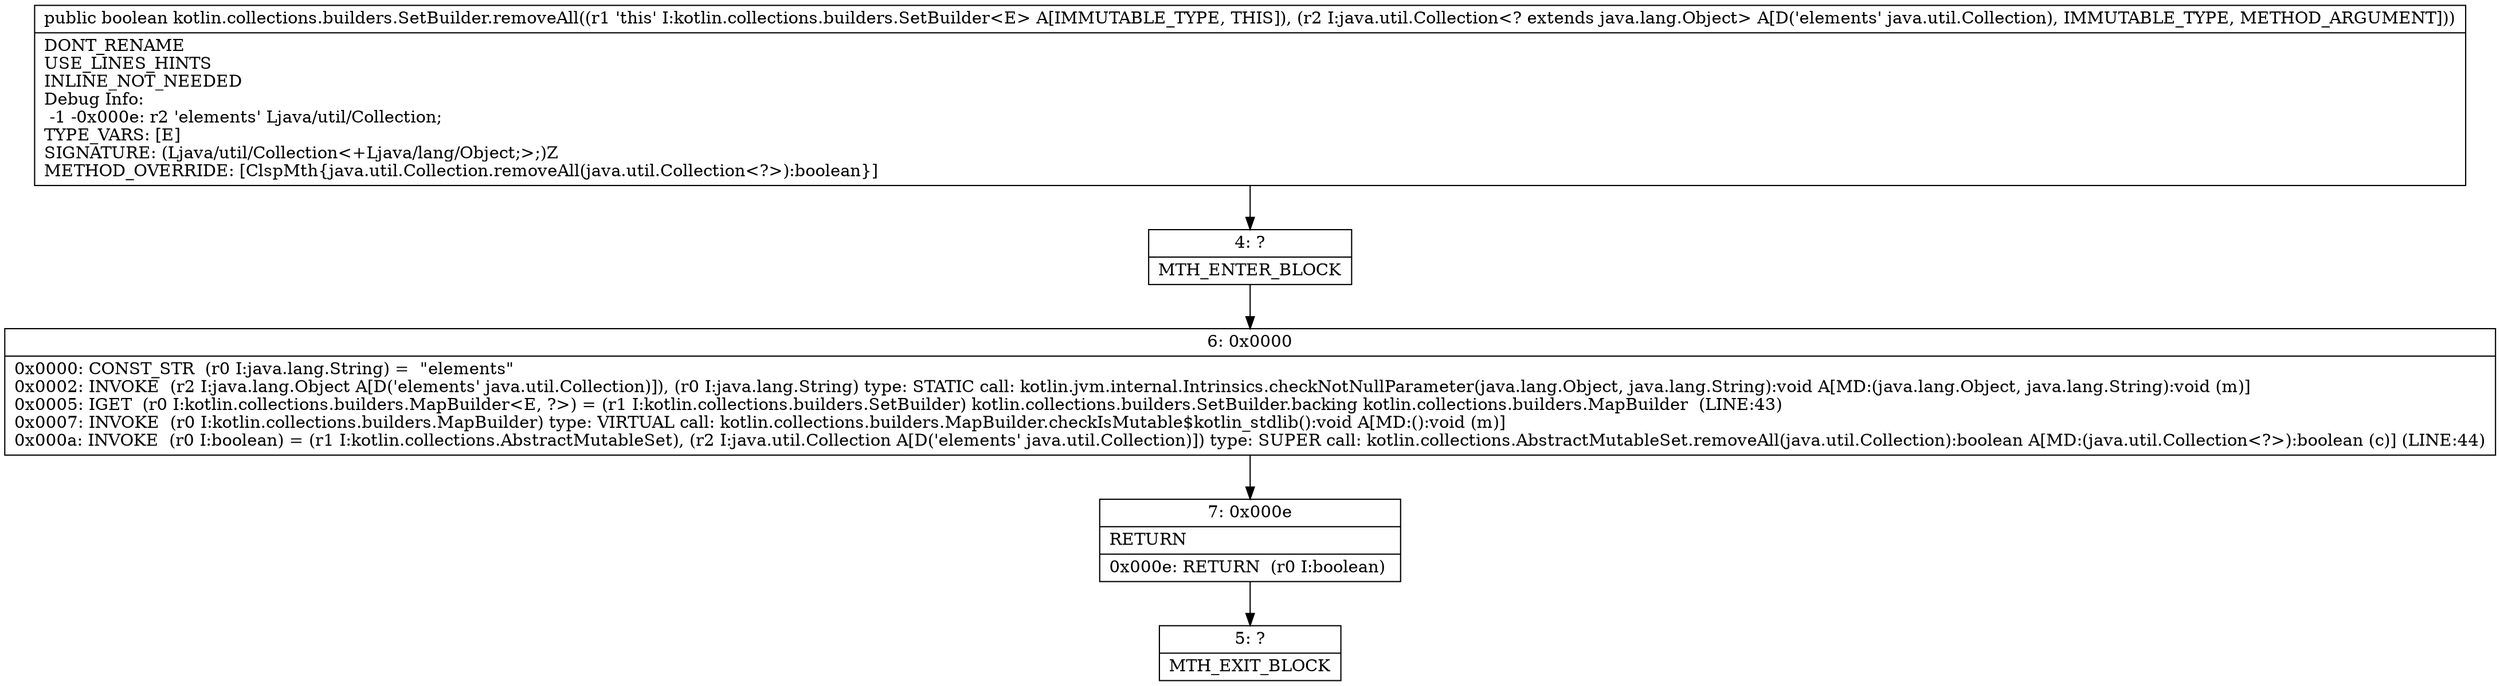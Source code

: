 digraph "CFG forkotlin.collections.builders.SetBuilder.removeAll(Ljava\/util\/Collection;)Z" {
Node_4 [shape=record,label="{4\:\ ?|MTH_ENTER_BLOCK\l}"];
Node_6 [shape=record,label="{6\:\ 0x0000|0x0000: CONST_STR  (r0 I:java.lang.String) =  \"elements\" \l0x0002: INVOKE  (r2 I:java.lang.Object A[D('elements' java.util.Collection)]), (r0 I:java.lang.String) type: STATIC call: kotlin.jvm.internal.Intrinsics.checkNotNullParameter(java.lang.Object, java.lang.String):void A[MD:(java.lang.Object, java.lang.String):void (m)]\l0x0005: IGET  (r0 I:kotlin.collections.builders.MapBuilder\<E, ?\>) = (r1 I:kotlin.collections.builders.SetBuilder) kotlin.collections.builders.SetBuilder.backing kotlin.collections.builders.MapBuilder  (LINE:43)\l0x0007: INVOKE  (r0 I:kotlin.collections.builders.MapBuilder) type: VIRTUAL call: kotlin.collections.builders.MapBuilder.checkIsMutable$kotlin_stdlib():void A[MD:():void (m)]\l0x000a: INVOKE  (r0 I:boolean) = (r1 I:kotlin.collections.AbstractMutableSet), (r2 I:java.util.Collection A[D('elements' java.util.Collection)]) type: SUPER call: kotlin.collections.AbstractMutableSet.removeAll(java.util.Collection):boolean A[MD:(java.util.Collection\<?\>):boolean (c)] (LINE:44)\l}"];
Node_7 [shape=record,label="{7\:\ 0x000e|RETURN\l|0x000e: RETURN  (r0 I:boolean) \l}"];
Node_5 [shape=record,label="{5\:\ ?|MTH_EXIT_BLOCK\l}"];
MethodNode[shape=record,label="{public boolean kotlin.collections.builders.SetBuilder.removeAll((r1 'this' I:kotlin.collections.builders.SetBuilder\<E\> A[IMMUTABLE_TYPE, THIS]), (r2 I:java.util.Collection\<? extends java.lang.Object\> A[D('elements' java.util.Collection), IMMUTABLE_TYPE, METHOD_ARGUMENT]))  | DONT_RENAME\lUSE_LINES_HINTS\lINLINE_NOT_NEEDED\lDebug Info:\l  \-1 \-0x000e: r2 'elements' Ljava\/util\/Collection;\lTYPE_VARS: [E]\lSIGNATURE: (Ljava\/util\/Collection\<+Ljava\/lang\/Object;\>;)Z\lMETHOD_OVERRIDE: [ClspMth\{java.util.Collection.removeAll(java.util.Collection\<?\>):boolean\}]\l}"];
MethodNode -> Node_4;Node_4 -> Node_6;
Node_6 -> Node_7;
Node_7 -> Node_5;
}

